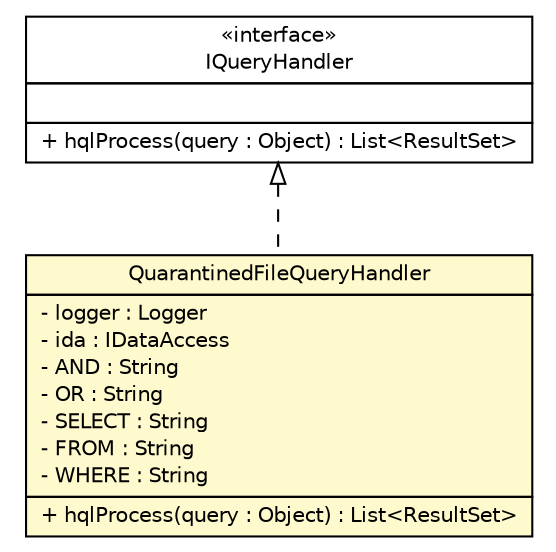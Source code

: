 #!/usr/local/bin/dot
#
# Class diagram 
# Generated by UmlGraph version 4.8 (http://www.spinellis.gr/sw/umlgraph)
#

digraph G {
	edge [fontname="Helvetica",fontsize=10,labelfontname="Helvetica",labelfontsize=10];
	node [fontname="Helvetica",fontsize=10,shape=plaintext];
	// gov.nih.nci.ncia.queryhandler.IQueryHandler
	c48664 [label=<<table border="0" cellborder="1" cellspacing="0" cellpadding="2" port="p" href="./IQueryHandler.html">
		<tr><td><table border="0" cellspacing="0" cellpadding="1">
			<tr><td> &laquo;interface&raquo; </td></tr>
			<tr><td> IQueryHandler </td></tr>
		</table></td></tr>
		<tr><td><table border="0" cellspacing="0" cellpadding="1">
			<tr><td align="left">  </td></tr>
		</table></td></tr>
		<tr><td><table border="0" cellspacing="0" cellpadding="1">
			<tr><td align="left"> + hqlProcess(query : Object) : List&lt;ResultSet&gt; </td></tr>
		</table></td></tr>
		</table>>, fontname="Helvetica", fontcolor="black", fontsize=10.0];
	// gov.nih.nci.ncia.queryhandler.QuarantinedFileQueryHandler
	c48666 [label=<<table border="0" cellborder="1" cellspacing="0" cellpadding="2" port="p" bgcolor="lemonChiffon" href="./QuarantinedFileQueryHandler.html">
		<tr><td><table border="0" cellspacing="0" cellpadding="1">
			<tr><td> QuarantinedFileQueryHandler </td></tr>
		</table></td></tr>
		<tr><td><table border="0" cellspacing="0" cellpadding="1">
			<tr><td align="left"> - logger : Logger </td></tr>
			<tr><td align="left"> - ida : IDataAccess </td></tr>
			<tr><td align="left"> - AND : String </td></tr>
			<tr><td align="left"> - OR : String </td></tr>
			<tr><td align="left"> - SELECT : String </td></tr>
			<tr><td align="left"> - FROM : String </td></tr>
			<tr><td align="left"> - WHERE : String </td></tr>
		</table></td></tr>
		<tr><td><table border="0" cellspacing="0" cellpadding="1">
			<tr><td align="left"> + hqlProcess(query : Object) : List&lt;ResultSet&gt; </td></tr>
		</table></td></tr>
		</table>>, fontname="Helvetica", fontcolor="black", fontsize=10.0];
	//gov.nih.nci.ncia.queryhandler.QuarantinedFileQueryHandler implements gov.nih.nci.ncia.queryhandler.IQueryHandler
	c48664:p -> c48666:p [dir=back,arrowtail=empty,style=dashed];
}


